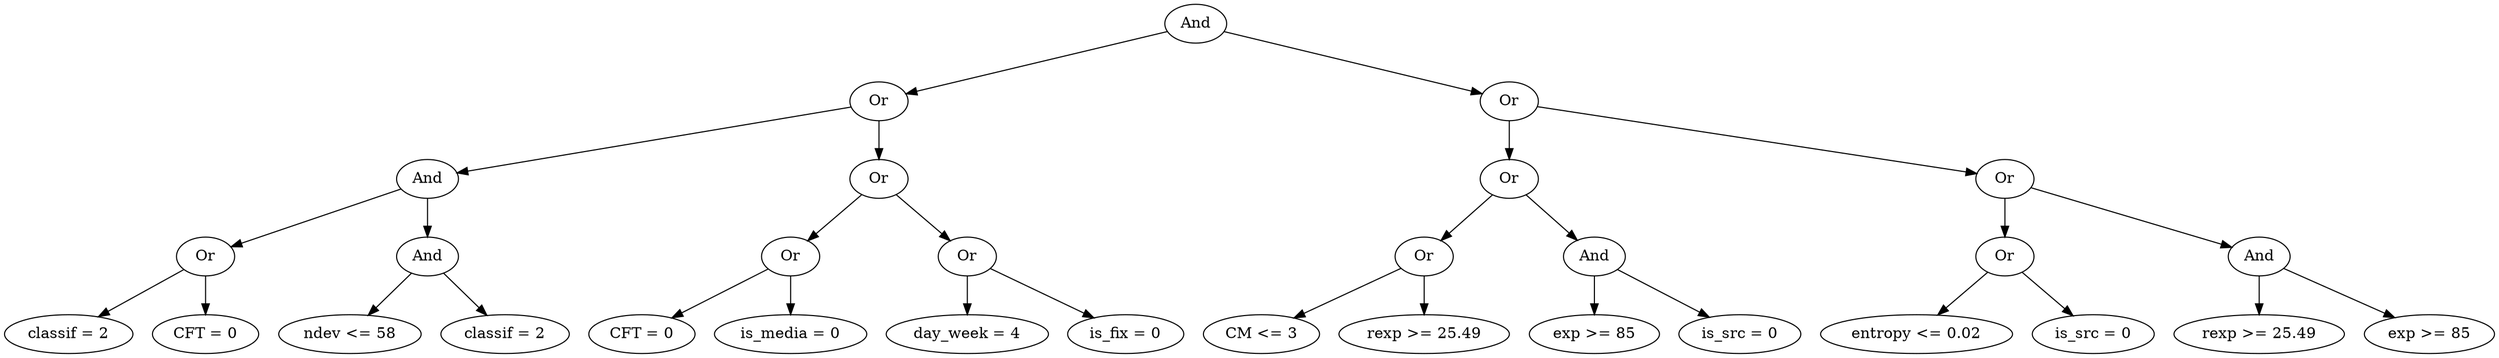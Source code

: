 digraph G {
	graph [bb="0,0,1930.2,324",
		dpi=78
	];
	node [label="\N"];
	1	 [height=0.5,
		label=And,
		pos="932.1,306",
		width=0.75];
	2	 [height=0.5,
		label=Or,
		pos="687.1,234",
		width=0.75];
	1 -> 2	 [pos="e,711.38,241.94 907.71,298.03 863.77,285.48 771.25,259.04 721.11,244.72"];
	3	 [height=0.5,
		label=Or,
		pos="1178.1,234",
		width=0.75];
	1 -> 3	 [pos="e,1153.7,241.94 956.58,298.03 1000.7,285.48 1093.6,259.04 1143.9,244.72"];
	4	 [height=0.5,
		label=And,
		pos="331.1,162",
		width=0.75];
	2 -> 4	 [pos="e,356.94,168.08 661.49,227.97 599.04,215.69 438.74,184.17 366.88,170.04"];
	5	 [height=0.5,
		label=Or,
		pos="687.1,162",
		width=0.75];
	2 -> 5	 [pos="e,687.1,180.1 687.1,215.7 687.1,207.98 687.1,198.71 687.1,190.11"];
	8	 [height=0.5,
		label=Or,
		pos="157.1,90",
		width=0.75];
	4 -> 8	 [pos="e,179.57,100.04 308.35,151.85 277.91,139.6 223.78,117.83 189.2,103.92"];
	9	 [height=0.5,
		label=And,
		pos="331.1,90",
		width=0.75];
	4 -> 9	 [pos="e,331.1,108.1 331.1,143.7 331.1,135.98 331.1,126.71 331.1,118.11"];
	16	 [height=0.5,
		label="classif = 2",
		pos="48.096,18",
		width=1.336];
	8 -> 16	 [pos="e,71.412,33.974 138.11,76.807 122.1,66.527 98.855,51.598 79.996,39.486"];
	17	 [height=0.5,
		label="CFT = 0",
		pos="157.1,18",
		width=1.1916];
	8 -> 17	 [pos="e,157.1,36.104 157.1,71.697 157.1,63.983 157.1,54.712 157.1,46.112"];
	18	 [height=0.5,
		label="ndev <= 58",
		pos="271.1,18",
		width=1.4624];
	9 -> 18	 [pos="e,285.35,35.628 318.08,73.811 310.46,64.927 300.67,53.504 292,43.388"];
	19	 [height=0.5,
		label="classif = 2",
		pos="390.1,18",
		width=1.336];
	9 -> 19	 [pos="e,376.08,35.628 343.9,73.811 351.39,64.927 361.01,53.504 369.54,43.388"];
	10	 [height=0.5,
		label=Or,
		pos="618.1,90",
		width=0.75];
	5 -> 10	 [pos="e,632.37,105.49 672.8,146.5 663.18,136.73 650.32,123.69 639.49,112.7"];
	11	 [height=0.5,
		label=Or,
		pos="756.1,90",
		width=0.75];
	5 -> 11	 [pos="e,741.82,105.49 701.39,146.5 711.01,136.73 723.87,123.69 734.71,112.7"];
	20	 [height=0.5,
		label="CFT = 0",
		pos="499.1,18",
		width=1.1916];
	10 -> 20	 [pos="e,522.88,32.989 598.45,77.441 580.31,66.772 553.03,50.724 531.64,38.143"];
	21	 [height=0.5,
		label="is_media = 0",
		pos="618.1,18",
		width=1.6068];
	10 -> 21	 [pos="e,618.1,36.104 618.1,71.697 618.1,63.983 618.1,54.712 618.1,46.112"];
	22	 [height=0.5,
		label="day_week = 4",
		pos="756.1,18",
		width=1.7151];
	11 -> 22	 [pos="e,756.1,36.104 756.1,71.697 756.1,63.983 756.1,54.712 756.1,46.112"];
	23	 [height=0.5,
		label="is_fix = 0",
		pos="881.1,18",
		width=1.2638];
	11 -> 23	 [pos="e,855.88,33.119 776.18,77.753 795.23,67.088 824.22,50.85 846.91,38.146"];
	6	 [height=0.5,
		label=Or,
		pos="1178.1,162",
		width=0.75];
	3 -> 6	 [pos="e,1178.1,180.1 1178.1,215.7 1178.1,207.98 1178.1,198.71 1178.1,190.11"];
	7	 [height=0.5,
		label=Or,
		pos="1558.1,162",
		width=0.75];
	3 -> 7	 [pos="e,1532.5,167.72 1203.9,228.24 1270.2,216.03 1446.5,183.56 1522.5,169.56"];
	12	 [height=0.5,
		label=Or,
		pos="1114.1,90",
		width=0.75];
	6 -> 12	 [pos="e,1127.6,105.82 1164.5,146.15 1155.8,136.6 1144.3,123.99 1134.4,113.25"];
	13	 [height=0.5,
		label=And,
		pos="1242.1,90",
		width=0.75];
	6 -> 13	 [pos="e,1228.5,105.82 1191.7,146.15 1200.4,136.6 1211.9,123.99 1221.8,113.25"];
	24	 [height=0.5,
		label="CM <= 3",
		pos="989.1,18",
		width=1.2457];
	12 -> 24	 [pos="e,1014.3,33.119 1094,77.753 1075,67.088 1046,50.85 1023.3,38.146"];
	25	 [height=0.5,
		label="rexp >= 25.49",
		pos="1114.1,18",
		width=1.7332];
	12 -> 25	 [pos="e,1114.1,36.104 1114.1,71.697 1114.1,63.983 1114.1,54.712 1114.1,46.112"];
	26	 [height=0.5,
		label="exp >= 85",
		pos="1242.1,18",
		width=1.336];
	13 -> 26	 [pos="e,1242.1,36.104 1242.1,71.697 1242.1,63.983 1242.1,54.712 1242.1,46.112"];
	27	 [height=0.5,
		label="is_src = 0",
		pos="1356.1,18",
		width=1.3179];
	13 -> 27	 [pos="e,1332.3,33.608 1261.4,77.125 1278.5,66.66 1303.7,51.202 1323.8,38.857"];
	14	 [height=0.5,
		label=Or,
		pos="1558.1,90",
		width=0.75];
	7 -> 14	 [pos="e,1558.1,108.1 1558.1,143.7 1558.1,135.98 1558.1,126.71 1558.1,118.11"];
	15	 [height=0.5,
		label=And,
		pos="1754.1,90",
		width=0.75];
	7 -> 15	 [pos="e,1730.9,99.294 1581.3,152.7 1616.1,140.28 1681.8,116.81 1721.4,102.68"];
	28	 [height=0.5,
		label="entropy <= 0.02",
		pos="1491.1,18",
		width=1.9318];
	14 -> 28	 [pos="e,1507.1,35.699 1544.2,74.496 1535.5,65.409 1524.1,53.475 1514.1,43.004"];
	29	 [height=0.5,
		label="is_src = 0",
		pos="1626.1,18",
		width=1.3179];
	14 -> 29	 [pos="e,1610.4,35.198 1572.2,74.496 1581.1,65.28 1592.9,53.136 1603.2,42.559"];
	30	 [height=0.5,
		label="rexp >= 25.49",
		pos="1754.1,18",
		width=1.7332];
	15 -> 30	 [pos="e,1754.1,36.104 1754.1,71.697 1754.1,63.983 1754.1,54.712 1754.1,46.112"];
	31	 [height=0.5,
		label="exp >= 85",
		pos="1882.1,18",
		width=1.336];
	15 -> 31	 [pos="e,1856.2,33.185 1774.4,77.908 1793.9,67.222 1823.9,50.839 1847.2,38.061"];
}
